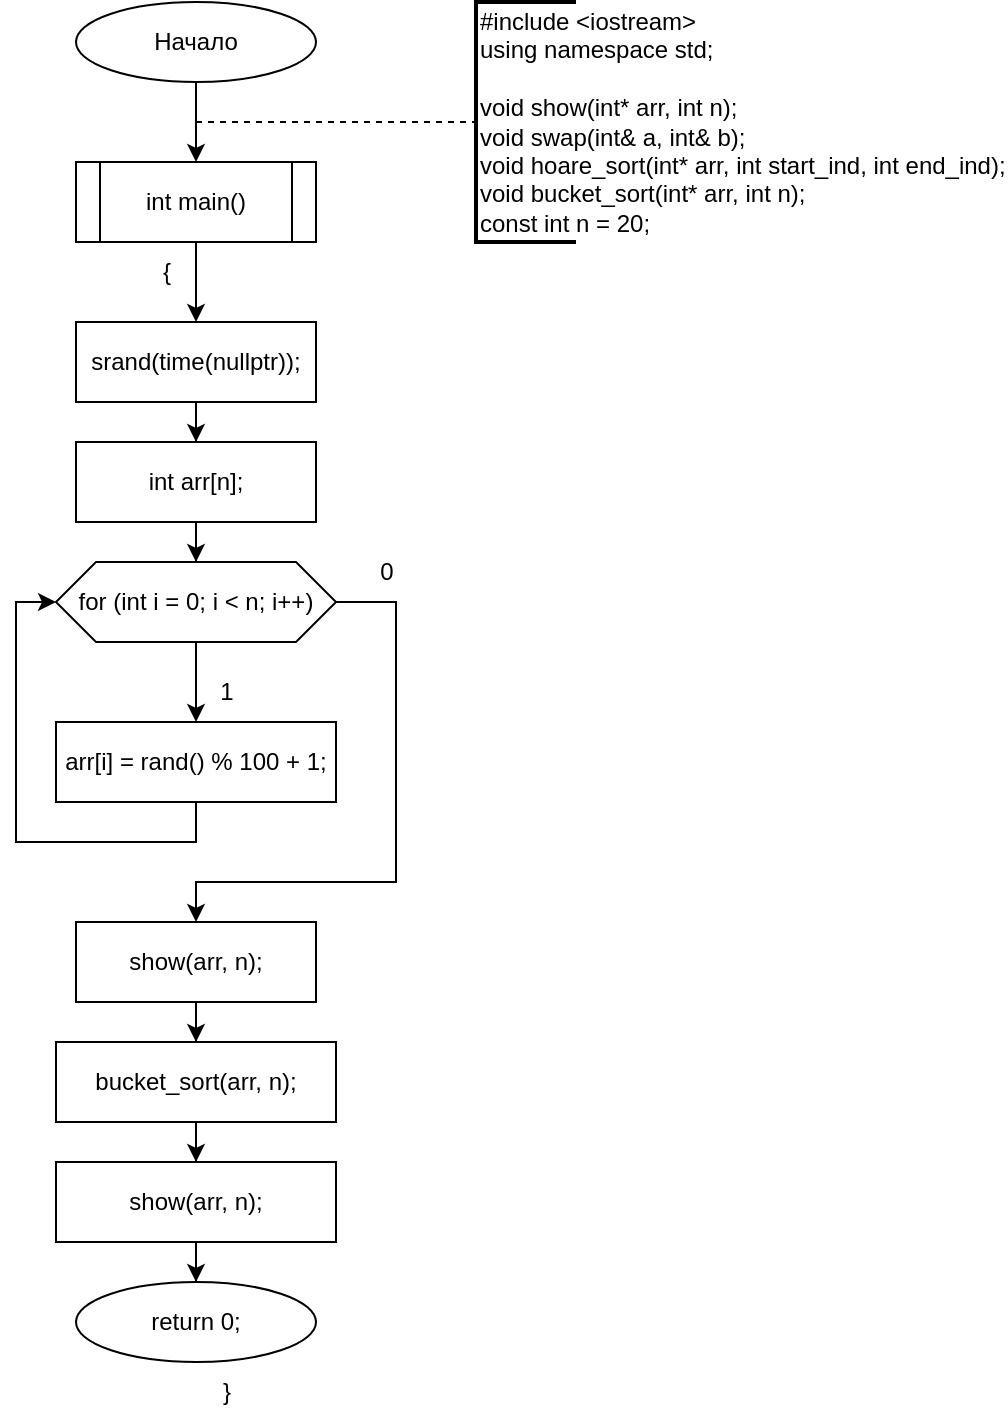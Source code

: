 <mxfile version="25.0.2" pages="5">
  <diagram name="main" id="kqGmQOzjhVpcTqbiXI0L">
    <mxGraphModel dx="1290" dy="717" grid="1" gridSize="10" guides="1" tooltips="1" connect="1" arrows="1" fold="1" page="1" pageScale="1" pageWidth="827" pageHeight="1169" math="0" shadow="0">
      <root>
        <mxCell id="0" />
        <mxCell id="1" parent="0" />
        <mxCell id="nB0kUhAsxoL7tsQCLbup-1" value="" style="edgeStyle=orthogonalEdgeStyle;rounded=0;orthogonalLoop=1;jettySize=auto;html=1;" edge="1" parent="1" source="nB0kUhAsxoL7tsQCLbup-2" target="nB0kUhAsxoL7tsQCLbup-4">
          <mxGeometry relative="1" as="geometry" />
        </mxCell>
        <mxCell id="nB0kUhAsxoL7tsQCLbup-2" value="Начало" style="ellipse;whiteSpace=wrap;html=1;" vertex="1" parent="1">
          <mxGeometry x="340" y="40" width="120" height="40" as="geometry" />
        </mxCell>
        <mxCell id="nB0kUhAsxoL7tsQCLbup-3" value="" style="edgeStyle=orthogonalEdgeStyle;rounded=0;orthogonalLoop=1;jettySize=auto;html=1;" edge="1" parent="1" source="nB0kUhAsxoL7tsQCLbup-4" target="nB0kUhAsxoL7tsQCLbup-8">
          <mxGeometry relative="1" as="geometry" />
        </mxCell>
        <mxCell id="nB0kUhAsxoL7tsQCLbup-4" value="int main()" style="shape=process;whiteSpace=wrap;html=1;backgroundOutline=1;" vertex="1" parent="1">
          <mxGeometry x="340" y="120" width="120" height="40" as="geometry" />
        </mxCell>
        <mxCell id="nB0kUhAsxoL7tsQCLbup-5" value="" style="endArrow=none;dashed=1;html=1;rounded=0;" edge="1" parent="1" target="nB0kUhAsxoL7tsQCLbup-6">
          <mxGeometry width="50" height="50" relative="1" as="geometry">
            <mxPoint x="400" y="100" as="sourcePoint" />
            <mxPoint x="560" y="100" as="targetPoint" />
          </mxGeometry>
        </mxCell>
        <mxCell id="nB0kUhAsxoL7tsQCLbup-6" value="&lt;div&gt;#include &amp;lt;iostream&amp;gt;&lt;/div&gt;&lt;div&gt;using namespace std;&lt;/div&gt;&lt;div&gt;&lt;br&gt;&lt;/div&gt;&lt;div&gt;void show(int* arr, int n);&lt;/div&gt;&lt;div&gt;void swap(int&amp;amp; a, int&amp;amp; b);&lt;/div&gt;&lt;div&gt;void hoare_sort(int* arr, int start_ind, int end_ind);&lt;/div&gt;&lt;div&gt;void bucket_sort(int* arr, int n);&lt;/div&gt;&lt;div&gt;const int n = 20;&lt;/div&gt;" style="strokeWidth=2;html=1;shape=mxgraph.flowchart.annotation_1;align=left;pointerEvents=1;" vertex="1" parent="1">
          <mxGeometry x="540" y="40" width="50" height="120" as="geometry" />
        </mxCell>
        <mxCell id="nB0kUhAsxoL7tsQCLbup-7" value="" style="edgeStyle=orthogonalEdgeStyle;rounded=0;orthogonalLoop=1;jettySize=auto;html=1;" edge="1" parent="1" source="nB0kUhAsxoL7tsQCLbup-8" target="nB0kUhAsxoL7tsQCLbup-11">
          <mxGeometry relative="1" as="geometry" />
        </mxCell>
        <mxCell id="nB0kUhAsxoL7tsQCLbup-8" value="srand(time(nullptr));" style="whiteSpace=wrap;html=1;" vertex="1" parent="1">
          <mxGeometry x="340" y="200" width="120" height="40" as="geometry" />
        </mxCell>
        <mxCell id="nB0kUhAsxoL7tsQCLbup-9" value="{" style="text;html=1;align=center;verticalAlign=middle;resizable=0;points=[];autosize=1;strokeColor=none;fillColor=none;" vertex="1" parent="1">
          <mxGeometry x="370" y="160" width="30" height="30" as="geometry" />
        </mxCell>
        <mxCell id="nB0kUhAsxoL7tsQCLbup-10" value="" style="edgeStyle=orthogonalEdgeStyle;rounded=0;orthogonalLoop=1;jettySize=auto;html=1;" edge="1" parent="1" source="nB0kUhAsxoL7tsQCLbup-11" target="nB0kUhAsxoL7tsQCLbup-14">
          <mxGeometry relative="1" as="geometry" />
        </mxCell>
        <mxCell id="nB0kUhAsxoL7tsQCLbup-11" value="int arr[n];" style="whiteSpace=wrap;html=1;" vertex="1" parent="1">
          <mxGeometry x="340" y="260" width="120" height="40" as="geometry" />
        </mxCell>
        <mxCell id="nB0kUhAsxoL7tsQCLbup-12" value="" style="edgeStyle=orthogonalEdgeStyle;rounded=0;orthogonalLoop=1;jettySize=auto;html=1;" edge="1" parent="1" source="nB0kUhAsxoL7tsQCLbup-14" target="nB0kUhAsxoL7tsQCLbup-16">
          <mxGeometry relative="1" as="geometry" />
        </mxCell>
        <mxCell id="nB0kUhAsxoL7tsQCLbup-13" style="edgeStyle=orthogonalEdgeStyle;rounded=0;orthogonalLoop=1;jettySize=auto;html=1;entryX=0.5;entryY=0;entryDx=0;entryDy=0;" edge="1" parent="1" source="nB0kUhAsxoL7tsQCLbup-14" target="nB0kUhAsxoL7tsQCLbup-20">
          <mxGeometry relative="1" as="geometry">
            <mxPoint x="400" y="500" as="targetPoint" />
            <Array as="points">
              <mxPoint x="500" y="340" />
              <mxPoint x="500" y="480" />
              <mxPoint x="400" y="480" />
            </Array>
          </mxGeometry>
        </mxCell>
        <mxCell id="nB0kUhAsxoL7tsQCLbup-14" value="for (int i = 0; i &amp;lt; n; i++)" style="shape=hexagon;perimeter=hexagonPerimeter2;whiteSpace=wrap;html=1;fixedSize=1;" vertex="1" parent="1">
          <mxGeometry x="330" y="320" width="140" height="40" as="geometry" />
        </mxCell>
        <mxCell id="nB0kUhAsxoL7tsQCLbup-15" style="edgeStyle=orthogonalEdgeStyle;rounded=0;orthogonalLoop=1;jettySize=auto;html=1;entryX=0;entryY=0.5;entryDx=0;entryDy=0;" edge="1" parent="1" source="nB0kUhAsxoL7tsQCLbup-16" target="nB0kUhAsxoL7tsQCLbup-14">
          <mxGeometry relative="1" as="geometry">
            <Array as="points">
              <mxPoint x="400" y="460" />
              <mxPoint x="310" y="460" />
              <mxPoint x="310" y="340" />
            </Array>
          </mxGeometry>
        </mxCell>
        <mxCell id="nB0kUhAsxoL7tsQCLbup-16" value="arr[i] = rand() % 100 + 1;" style="whiteSpace=wrap;html=1;" vertex="1" parent="1">
          <mxGeometry x="330" y="400" width="140" height="40" as="geometry" />
        </mxCell>
        <mxCell id="nB0kUhAsxoL7tsQCLbup-17" value="1" style="text;html=1;align=center;verticalAlign=middle;resizable=0;points=[];autosize=1;strokeColor=none;fillColor=none;" vertex="1" parent="1">
          <mxGeometry x="400" y="370" width="30" height="30" as="geometry" />
        </mxCell>
        <mxCell id="nB0kUhAsxoL7tsQCLbup-18" value="0" style="text;html=1;align=center;verticalAlign=middle;resizable=0;points=[];autosize=1;strokeColor=none;fillColor=none;" vertex="1" parent="1">
          <mxGeometry x="480" y="310" width="30" height="30" as="geometry" />
        </mxCell>
        <mxCell id="nB0kUhAsxoL7tsQCLbup-19" value="" style="edgeStyle=orthogonalEdgeStyle;rounded=0;orthogonalLoop=1;jettySize=auto;html=1;" edge="1" parent="1" source="nB0kUhAsxoL7tsQCLbup-20" target="nB0kUhAsxoL7tsQCLbup-22">
          <mxGeometry relative="1" as="geometry" />
        </mxCell>
        <mxCell id="nB0kUhAsxoL7tsQCLbup-20" value="show(arr, n);" style="rounded=0;whiteSpace=wrap;html=1;" vertex="1" parent="1">
          <mxGeometry x="340" y="500" width="120" height="40" as="geometry" />
        </mxCell>
        <mxCell id="nB0kUhAsxoL7tsQCLbup-21" value="" style="edgeStyle=orthogonalEdgeStyle;rounded=0;orthogonalLoop=1;jettySize=auto;html=1;" edge="1" parent="1" source="nB0kUhAsxoL7tsQCLbup-22" target="nB0kUhAsxoL7tsQCLbup-24">
          <mxGeometry relative="1" as="geometry" />
        </mxCell>
        <mxCell id="nB0kUhAsxoL7tsQCLbup-22" value="bucket_sort(arr, n);" style="rounded=0;whiteSpace=wrap;html=1;" vertex="1" parent="1">
          <mxGeometry x="330" y="560" width="140" height="40" as="geometry" />
        </mxCell>
        <mxCell id="nB0kUhAsxoL7tsQCLbup-23" style="edgeStyle=orthogonalEdgeStyle;rounded=0;orthogonalLoop=1;jettySize=auto;html=1;entryX=0.5;entryY=0;entryDx=0;entryDy=0;" edge="1" parent="1" source="nB0kUhAsxoL7tsQCLbup-24" target="nB0kUhAsxoL7tsQCLbup-25">
          <mxGeometry relative="1" as="geometry">
            <mxPoint x="400" y="680" as="targetPoint" />
          </mxGeometry>
        </mxCell>
        <mxCell id="nB0kUhAsxoL7tsQCLbup-24" value="show(arr, n);" style="rounded=0;whiteSpace=wrap;html=1;" vertex="1" parent="1">
          <mxGeometry x="330" y="620" width="140" height="40" as="geometry" />
        </mxCell>
        <mxCell id="nB0kUhAsxoL7tsQCLbup-25" value="return 0;" style="ellipse;whiteSpace=wrap;html=1;" vertex="1" parent="1">
          <mxGeometry x="340" y="680" width="120" height="40" as="geometry" />
        </mxCell>
        <mxCell id="nB0kUhAsxoL7tsQCLbup-26" value="}" style="text;html=1;align=center;verticalAlign=middle;resizable=0;points=[];autosize=1;strokeColor=none;fillColor=none;" vertex="1" parent="1">
          <mxGeometry x="400" y="720" width="30" height="30" as="geometry" />
        </mxCell>
      </root>
    </mxGraphModel>
  </diagram>
  <diagram id="xcZJWJGPKui5u0jcSgLP" name="show">
    <mxGraphModel dx="2150" dy="1195" grid="1" gridSize="10" guides="1" tooltips="1" connect="1" arrows="1" fold="1" page="1" pageScale="1" pageWidth="827" pageHeight="1169" math="0" shadow="0">
      <root>
        <mxCell id="0" />
        <mxCell id="1" parent="0" />
        <mxCell id="NihUaP8lX9WDs2J8lmZx-1" value="" style="edgeStyle=orthogonalEdgeStyle;rounded=0;orthogonalLoop=1;jettySize=auto;html=1;" edge="1" parent="1" source="NihUaP8lX9WDs2J8lmZx-2" target="NihUaP8lX9WDs2J8lmZx-4">
          <mxGeometry relative="1" as="geometry" />
        </mxCell>
        <mxCell id="NihUaP8lX9WDs2J8lmZx-2" value="void show(int* arr, int n)" style="shape=process;whiteSpace=wrap;html=1;backgroundOutline=1;size=0.048;" vertex="1" parent="1">
          <mxGeometry x="320" y="40" width="160" height="40" as="geometry" />
        </mxCell>
        <mxCell id="NihUaP8lX9WDs2J8lmZx-3" value="" style="edgeStyle=orthogonalEdgeStyle;rounded=0;orthogonalLoop=1;jettySize=auto;html=1;" edge="1" parent="1" source="NihUaP8lX9WDs2J8lmZx-4" target="NihUaP8lX9WDs2J8lmZx-8">
          <mxGeometry relative="1" as="geometry" />
        </mxCell>
        <mxCell id="NihUaP8lX9WDs2J8lmZx-4" value="cout &amp;lt;&amp;lt; &#39;{&#39;;" style="shape=parallelogram;perimeter=parallelogramPerimeter;whiteSpace=wrap;html=1;fixedSize=1;" vertex="1" parent="1">
          <mxGeometry x="340" y="120" width="120" height="40" as="geometry" />
        </mxCell>
        <mxCell id="NihUaP8lX9WDs2J8lmZx-5" value="{" style="text;html=1;align=center;verticalAlign=middle;resizable=0;points=[];autosize=1;strokeColor=none;fillColor=none;" vertex="1" parent="1">
          <mxGeometry x="370" y="80" width="30" height="30" as="geometry" />
        </mxCell>
        <mxCell id="NihUaP8lX9WDs2J8lmZx-6" value="" style="edgeStyle=orthogonalEdgeStyle;rounded=0;orthogonalLoop=1;jettySize=auto;html=1;" edge="1" parent="1" source="NihUaP8lX9WDs2J8lmZx-8" target="NihUaP8lX9WDs2J8lmZx-10">
          <mxGeometry relative="1" as="geometry" />
        </mxCell>
        <mxCell id="NihUaP8lX9WDs2J8lmZx-7" value="" style="edgeStyle=orthogonalEdgeStyle;rounded=0;orthogonalLoop=1;jettySize=auto;html=1;" edge="1" parent="1" source="NihUaP8lX9WDs2J8lmZx-8" target="NihUaP8lX9WDs2J8lmZx-13">
          <mxGeometry relative="1" as="geometry" />
        </mxCell>
        <mxCell id="NihUaP8lX9WDs2J8lmZx-8" value="for (int i = 0; i &amp;lt; n; i++)" style="shape=hexagon;perimeter=hexagonPerimeter2;whiteSpace=wrap;html=1;fixedSize=1;" vertex="1" parent="1">
          <mxGeometry x="325" y="180" width="150" height="40" as="geometry" />
        </mxCell>
        <mxCell id="NihUaP8lX9WDs2J8lmZx-9" style="edgeStyle=orthogonalEdgeStyle;rounded=0;orthogonalLoop=1;jettySize=auto;html=1;entryX=0;entryY=0.5;entryDx=0;entryDy=0;" edge="1" parent="1" source="NihUaP8lX9WDs2J8lmZx-10" target="NihUaP8lX9WDs2J8lmZx-8">
          <mxGeometry relative="1" as="geometry">
            <Array as="points">
              <mxPoint x="400" y="320" />
              <mxPoint x="255" y="320" />
              <mxPoint x="255" y="200" />
            </Array>
          </mxGeometry>
        </mxCell>
        <mxCell id="NihUaP8lX9WDs2J8lmZx-10" value="cout &amp;lt;&amp;lt; arr[i] &amp;lt;&amp;lt; ((i == n - 1) ? &quot;}\n&quot; : &quot;, &quot;);" style="shape=parallelogram;perimeter=parallelogramPerimeter;whiteSpace=wrap;html=1;fixedSize=1;" vertex="1" parent="1">
          <mxGeometry x="275" y="260" width="250" height="40" as="geometry" />
        </mxCell>
        <mxCell id="NihUaP8lX9WDs2J8lmZx-11" value="1" style="text;html=1;align=center;verticalAlign=middle;resizable=0;points=[];autosize=1;strokeColor=none;fillColor=none;" vertex="1" parent="1">
          <mxGeometry x="399" y="230" width="30" height="30" as="geometry" />
        </mxCell>
        <mxCell id="NihUaP8lX9WDs2J8lmZx-12" style="edgeStyle=orthogonalEdgeStyle;rounded=0;orthogonalLoop=1;jettySize=auto;html=1;entryX=0.5;entryY=0;entryDx=0;entryDy=0;" edge="1" parent="1" source="NihUaP8lX9WDs2J8lmZx-13" target="NihUaP8lX9WDs2J8lmZx-15">
          <mxGeometry relative="1" as="geometry" />
        </mxCell>
        <mxCell id="NihUaP8lX9WDs2J8lmZx-13" value="cout &amp;lt;&amp;lt; endl;" style="shape=parallelogram;perimeter=parallelogramPerimeter;whiteSpace=wrap;html=1;fixedSize=1;" vertex="1" parent="1">
          <mxGeometry x="580" y="260" width="120" height="40" as="geometry" />
        </mxCell>
        <mxCell id="NihUaP8lX9WDs2J8lmZx-14" value="0" style="text;html=1;align=center;verticalAlign=middle;resizable=0;points=[];autosize=1;strokeColor=none;fillColor=none;" vertex="1" parent="1">
          <mxGeometry x="610" y="168" width="30" height="30" as="geometry" />
        </mxCell>
        <mxCell id="NihUaP8lX9WDs2J8lmZx-15" value="return;" style="ellipse;whiteSpace=wrap;html=1;" vertex="1" parent="1">
          <mxGeometry x="580" y="320" width="120" height="40" as="geometry" />
        </mxCell>
        <mxCell id="NihUaP8lX9WDs2J8lmZx-16" value="}" style="text;html=1;align=center;verticalAlign=middle;resizable=0;points=[];autosize=1;strokeColor=none;fillColor=none;" vertex="1" parent="1">
          <mxGeometry x="640" y="360" width="30" height="30" as="geometry" />
        </mxCell>
      </root>
    </mxGraphModel>
  </diagram>
  <diagram id="rMGjeLSKyXLbBsoEHPGJ" name="swap">
    <mxGraphModel dx="1290" dy="717" grid="1" gridSize="10" guides="1" tooltips="1" connect="1" arrows="1" fold="1" page="1" pageScale="1" pageWidth="827" pageHeight="1169" math="0" shadow="0">
      <root>
        <mxCell id="0" />
        <mxCell id="1" parent="0" />
        <mxCell id="gL0YYzoFqm8OaO2LHOsn-1" value="" style="edgeStyle=orthogonalEdgeStyle;rounded=0;orthogonalLoop=1;jettySize=auto;html=1;" edge="1" parent="1" source="gL0YYzoFqm8OaO2LHOsn-2" target="gL0YYzoFqm8OaO2LHOsn-4">
          <mxGeometry relative="1" as="geometry" />
        </mxCell>
        <mxCell id="gL0YYzoFqm8OaO2LHOsn-2" value="void swap(int&amp;amp; a, int&amp;amp; b)" style="shape=process;whiteSpace=wrap;html=1;backgroundOutline=1;size=0.056;" vertex="1" parent="1">
          <mxGeometry x="310" y="40" width="180" height="40" as="geometry" />
        </mxCell>
        <mxCell id="gL0YYzoFqm8OaO2LHOsn-3" value="" style="edgeStyle=orthogonalEdgeStyle;rounded=0;orthogonalLoop=1;jettySize=auto;html=1;" edge="1" parent="1" source="gL0YYzoFqm8OaO2LHOsn-4" target="gL0YYzoFqm8OaO2LHOsn-7">
          <mxGeometry relative="1" as="geometry" />
        </mxCell>
        <mxCell id="gL0YYzoFqm8OaO2LHOsn-4" value="int t = a;" style="whiteSpace=wrap;html=1;" vertex="1" parent="1">
          <mxGeometry x="340" y="120" width="120" height="40" as="geometry" />
        </mxCell>
        <mxCell id="gL0YYzoFqm8OaO2LHOsn-5" value="{" style="text;html=1;align=center;verticalAlign=middle;resizable=0;points=[];autosize=1;strokeColor=none;fillColor=none;" vertex="1" parent="1">
          <mxGeometry x="370" y="80" width="30" height="30" as="geometry" />
        </mxCell>
        <mxCell id="gL0YYzoFqm8OaO2LHOsn-6" value="" style="edgeStyle=orthogonalEdgeStyle;rounded=0;orthogonalLoop=1;jettySize=auto;html=1;" edge="1" parent="1" source="gL0YYzoFqm8OaO2LHOsn-7" target="gL0YYzoFqm8OaO2LHOsn-9">
          <mxGeometry relative="1" as="geometry" />
        </mxCell>
        <mxCell id="gL0YYzoFqm8OaO2LHOsn-7" value="a = b;" style="whiteSpace=wrap;html=1;" vertex="1" parent="1">
          <mxGeometry x="340" y="180" width="120" height="40" as="geometry" />
        </mxCell>
        <mxCell id="gL0YYzoFqm8OaO2LHOsn-8" style="edgeStyle=orthogonalEdgeStyle;rounded=0;orthogonalLoop=1;jettySize=auto;html=1;entryX=0.5;entryY=0;entryDx=0;entryDy=0;" edge="1" parent="1" source="gL0YYzoFqm8OaO2LHOsn-9" target="gL0YYzoFqm8OaO2LHOsn-10">
          <mxGeometry relative="1" as="geometry" />
        </mxCell>
        <mxCell id="gL0YYzoFqm8OaO2LHOsn-9" value="b = t;" style="whiteSpace=wrap;html=1;" vertex="1" parent="1">
          <mxGeometry x="340" y="240" width="120" height="40" as="geometry" />
        </mxCell>
        <mxCell id="gL0YYzoFqm8OaO2LHOsn-10" value="return;" style="ellipse;whiteSpace=wrap;html=1;" vertex="1" parent="1">
          <mxGeometry x="340" y="300" width="120" height="40" as="geometry" />
        </mxCell>
        <mxCell id="gL0YYzoFqm8OaO2LHOsn-11" value="}" style="text;html=1;align=center;verticalAlign=middle;resizable=0;points=[];autosize=1;strokeColor=none;fillColor=none;" vertex="1" parent="1">
          <mxGeometry x="399" y="340" width="30" height="30" as="geometry" />
        </mxCell>
      </root>
    </mxGraphModel>
  </diagram>
  <diagram id="qSVJhId8u3t9jKApQivF" name="hoare_sort">
    <mxGraphModel dx="1290" dy="717" grid="1" gridSize="10" guides="1" tooltips="1" connect="1" arrows="1" fold="1" page="1" pageScale="1" pageWidth="827" pageHeight="1169" math="0" shadow="0">
      <root>
        <mxCell id="0" />
        <mxCell id="1" parent="0" />
        <mxCell id="Xby7mzbXxIMaYo7qvdfB-1" value="" style="edgeStyle=orthogonalEdgeStyle;rounded=0;orthogonalLoop=1;jettySize=auto;html=1;" edge="1" parent="1" source="Xby7mzbXxIMaYo7qvdfB-2" target="Xby7mzbXxIMaYo7qvdfB-5">
          <mxGeometry relative="1" as="geometry" />
        </mxCell>
        <mxCell id="Xby7mzbXxIMaYo7qvdfB-2" value="void hoare_sort(int* arr, int start_ind, int end_ind)" style="shape=process;whiteSpace=wrap;html=1;backgroundOutline=1;size=0.03;" vertex="1" parent="1">
          <mxGeometry x="250" y="40" width="300" height="40" as="geometry" />
        </mxCell>
        <mxCell id="Xby7mzbXxIMaYo7qvdfB-3" style="edgeStyle=orthogonalEdgeStyle;rounded=0;orthogonalLoop=1;jettySize=auto;html=1;entryX=0.5;entryY=0;entryDx=0;entryDy=0;exitX=0;exitY=0.5;exitDx=0;exitDy=0;" edge="1" parent="1" source="Xby7mzbXxIMaYo7qvdfB-5" target="Xby7mzbXxIMaYo7qvdfB-8">
          <mxGeometry relative="1" as="geometry">
            <mxPoint x="280" y="180" as="targetPoint" />
          </mxGeometry>
        </mxCell>
        <mxCell id="Xby7mzbXxIMaYo7qvdfB-4" style="edgeStyle=orthogonalEdgeStyle;rounded=0;orthogonalLoop=1;jettySize=auto;html=1;" edge="1" parent="1" source="Xby7mzbXxIMaYo7qvdfB-5">
          <mxGeometry relative="1" as="geometry">
            <mxPoint x="400" y="240" as="targetPoint" />
            <Array as="points">
              <mxPoint x="520" y="140" />
              <mxPoint x="520" y="240" />
            </Array>
          </mxGeometry>
        </mxCell>
        <mxCell id="Xby7mzbXxIMaYo7qvdfB-5" value="if (start_ind &amp;gt;= end_ind)" style="rhombus;whiteSpace=wrap;html=1;" vertex="1" parent="1">
          <mxGeometry x="310" y="120" width="180" height="40" as="geometry" />
        </mxCell>
        <mxCell id="Xby7mzbXxIMaYo7qvdfB-6" value="{" style="text;html=1;align=center;verticalAlign=middle;resizable=0;points=[];autosize=1;strokeColor=none;fillColor=none;" vertex="1" parent="1">
          <mxGeometry x="370" y="80" width="30" height="30" as="geometry" />
        </mxCell>
        <mxCell id="Xby7mzbXxIMaYo7qvdfB-7" style="edgeStyle=orthogonalEdgeStyle;rounded=0;orthogonalLoop=1;jettySize=auto;html=1;exitX=0.5;exitY=1;exitDx=0;exitDy=0;" edge="1" parent="1" source="Xby7mzbXxIMaYo7qvdfB-8">
          <mxGeometry relative="1" as="geometry">
            <mxPoint x="400" y="240" as="targetPoint" />
            <Array as="points">
              <mxPoint x="280" y="240" />
            </Array>
          </mxGeometry>
        </mxCell>
        <mxCell id="Xby7mzbXxIMaYo7qvdfB-8" value="return;" style="ellipse;whiteSpace=wrap;html=1;" vertex="1" parent="1">
          <mxGeometry x="220" y="180" width="120" height="40" as="geometry" />
        </mxCell>
        <mxCell id="Xby7mzbXxIMaYo7qvdfB-9" value="1" style="text;html=1;align=center;verticalAlign=middle;resizable=0;points=[];autosize=1;strokeColor=none;fillColor=none;" vertex="1" parent="1">
          <mxGeometry x="280" y="110" width="30" height="30" as="geometry" />
        </mxCell>
        <mxCell id="Xby7mzbXxIMaYo7qvdfB-10" value="0" style="text;html=1;align=center;verticalAlign=middle;resizable=0;points=[];autosize=1;strokeColor=none;fillColor=none;" vertex="1" parent="1">
          <mxGeometry x="490" y="110" width="30" height="30" as="geometry" />
        </mxCell>
        <mxCell id="Xby7mzbXxIMaYo7qvdfB-11" value="" style="endArrow=classic;html=1;rounded=0;" edge="1" parent="1" target="Xby7mzbXxIMaYo7qvdfB-13">
          <mxGeometry width="50" height="50" relative="1" as="geometry">
            <mxPoint x="400" y="240" as="sourcePoint" />
            <mxPoint x="400" y="260" as="targetPoint" />
          </mxGeometry>
        </mxCell>
        <mxCell id="Xby7mzbXxIMaYo7qvdfB-12" value="" style="edgeStyle=orthogonalEdgeStyle;rounded=0;orthogonalLoop=1;jettySize=auto;html=1;" edge="1" parent="1" source="Xby7mzbXxIMaYo7qvdfB-13" target="Xby7mzbXxIMaYo7qvdfB-15">
          <mxGeometry relative="1" as="geometry" />
        </mxCell>
        <mxCell id="Xby7mzbXxIMaYo7qvdfB-13" value="int pivot = arr[(start_ind + end_ind) / 2];" style="rounded=0;whiteSpace=wrap;html=1;" vertex="1" parent="1">
          <mxGeometry x="280" y="260" width="240" height="40" as="geometry" />
        </mxCell>
        <mxCell id="Xby7mzbXxIMaYo7qvdfB-14" value="" style="edgeStyle=orthogonalEdgeStyle;rounded=0;orthogonalLoop=1;jettySize=auto;html=1;" edge="1" parent="1" source="Xby7mzbXxIMaYo7qvdfB-15" target="Xby7mzbXxIMaYo7qvdfB-17">
          <mxGeometry relative="1" as="geometry" />
        </mxCell>
        <mxCell id="Xby7mzbXxIMaYo7qvdfB-15" value="int left = start_ind;" style="rounded=0;whiteSpace=wrap;html=1;" vertex="1" parent="1">
          <mxGeometry x="280" y="320" width="240" height="40" as="geometry" />
        </mxCell>
        <mxCell id="Xby7mzbXxIMaYo7qvdfB-16" value="" style="edgeStyle=orthogonalEdgeStyle;rounded=0;orthogonalLoop=1;jettySize=auto;html=1;" edge="1" parent="1" source="Xby7mzbXxIMaYo7qvdfB-17" target="Xby7mzbXxIMaYo7qvdfB-20">
          <mxGeometry relative="1" as="geometry" />
        </mxCell>
        <mxCell id="Xby7mzbXxIMaYo7qvdfB-17" value="int right = end_ind;" style="rounded=0;whiteSpace=wrap;html=1;direction=west;" vertex="1" parent="1">
          <mxGeometry x="280" y="380" width="240" height="40" as="geometry" />
        </mxCell>
        <mxCell id="Xby7mzbXxIMaYo7qvdfB-18" value="" style="edgeStyle=orthogonalEdgeStyle;rounded=0;orthogonalLoop=1;jettySize=auto;html=1;" edge="1" parent="1" source="Xby7mzbXxIMaYo7qvdfB-20" target="Xby7mzbXxIMaYo7qvdfB-23">
          <mxGeometry relative="1" as="geometry" />
        </mxCell>
        <mxCell id="Xby7mzbXxIMaYo7qvdfB-19" value="" style="edgeStyle=orthogonalEdgeStyle;rounded=0;orthogonalLoop=1;jettySize=auto;html=1;entryX=0.5;entryY=0;entryDx=0;entryDy=0;" edge="1" parent="1" source="Xby7mzbXxIMaYo7qvdfB-20" target="Xby7mzbXxIMaYo7qvdfB-53">
          <mxGeometry relative="1" as="geometry" />
        </mxCell>
        <mxCell id="Xby7mzbXxIMaYo7qvdfB-20" value="while (left &amp;lt; right)" style="rhombus;whiteSpace=wrap;html=1;rounded=0;" vertex="1" parent="1">
          <mxGeometry x="340" y="460" width="120" height="80" as="geometry" />
        </mxCell>
        <mxCell id="Xby7mzbXxIMaYo7qvdfB-21" value="" style="edgeStyle=orthogonalEdgeStyle;rounded=0;orthogonalLoop=1;jettySize=auto;html=1;" edge="1" parent="1" source="Xby7mzbXxIMaYo7qvdfB-23" target="Xby7mzbXxIMaYo7qvdfB-27">
          <mxGeometry relative="1" as="geometry" />
        </mxCell>
        <mxCell id="Xby7mzbXxIMaYo7qvdfB-22" value="" style="edgeStyle=orthogonalEdgeStyle;rounded=0;orthogonalLoop=1;jettySize=auto;html=1;" edge="1" parent="1" source="Xby7mzbXxIMaYo7qvdfB-23" target="Xby7mzbXxIMaYo7qvdfB-31">
          <mxGeometry relative="1" as="geometry">
            <Array as="points">
              <mxPoint x="500" y="620" />
              <mxPoint x="500" y="760" />
              <mxPoint x="400" y="760" />
            </Array>
          </mxGeometry>
        </mxCell>
        <mxCell id="Xby7mzbXxIMaYo7qvdfB-23" value="while (arr[left] &amp;lt; pivot)" style="rhombus;whiteSpace=wrap;html=1;rounded=0;" vertex="1" parent="1">
          <mxGeometry x="320" y="600" width="160" height="40" as="geometry" />
        </mxCell>
        <mxCell id="Xby7mzbXxIMaYo7qvdfB-24" value="{" style="text;html=1;align=center;verticalAlign=middle;resizable=0;points=[];autosize=1;strokeColor=none;fillColor=none;" vertex="1" parent="1">
          <mxGeometry x="370" y="540" width="30" height="30" as="geometry" />
        </mxCell>
        <mxCell id="Xby7mzbXxIMaYo7qvdfB-25" value="1" style="text;html=1;align=center;verticalAlign=middle;resizable=0;points=[];autosize=1;strokeColor=none;fillColor=none;" vertex="1" parent="1">
          <mxGeometry x="400" y="570" width="30" height="30" as="geometry" />
        </mxCell>
        <mxCell id="Xby7mzbXxIMaYo7qvdfB-26" style="edgeStyle=orthogonalEdgeStyle;rounded=0;orthogonalLoop=1;jettySize=auto;html=1;" edge="1" parent="1" source="Xby7mzbXxIMaYo7qvdfB-27">
          <mxGeometry relative="1" as="geometry">
            <mxPoint x="400" y="580" as="targetPoint" />
            <Array as="points">
              <mxPoint x="400" y="740" />
              <mxPoint x="310" y="740" />
              <mxPoint x="310" y="580" />
            </Array>
          </mxGeometry>
        </mxCell>
        <mxCell id="Xby7mzbXxIMaYo7qvdfB-27" value="left++;" style="whiteSpace=wrap;html=1;rounded=0;" vertex="1" parent="1">
          <mxGeometry x="340" y="680" width="120" height="40" as="geometry" />
        </mxCell>
        <mxCell id="Xby7mzbXxIMaYo7qvdfB-28" value="1" style="text;html=1;align=center;verticalAlign=middle;resizable=0;points=[];autosize=1;strokeColor=none;fillColor=none;" vertex="1" parent="1">
          <mxGeometry x="399" y="650" width="30" height="30" as="geometry" />
        </mxCell>
        <mxCell id="Xby7mzbXxIMaYo7qvdfB-29" value="" style="edgeStyle=orthogonalEdgeStyle;rounded=0;orthogonalLoop=1;jettySize=auto;html=1;" edge="1" parent="1" source="Xby7mzbXxIMaYo7qvdfB-31" target="Xby7mzbXxIMaYo7qvdfB-34">
          <mxGeometry relative="1" as="geometry" />
        </mxCell>
        <mxCell id="Xby7mzbXxIMaYo7qvdfB-30" value="" style="edgeStyle=orthogonalEdgeStyle;rounded=0;orthogonalLoop=1;jettySize=auto;html=1;" edge="1" parent="1" source="Xby7mzbXxIMaYo7qvdfB-31" target="Xby7mzbXxIMaYo7qvdfB-38">
          <mxGeometry relative="1" as="geometry">
            <Array as="points">
              <mxPoint x="500" y="820" />
              <mxPoint x="500" y="960" />
              <mxPoint x="400" y="960" />
            </Array>
          </mxGeometry>
        </mxCell>
        <mxCell id="Xby7mzbXxIMaYo7qvdfB-31" value="while (arr[right] &amp;gt; pivot)" style="rhombus;whiteSpace=wrap;html=1;rounded=0;" vertex="1" parent="1">
          <mxGeometry x="320" y="800" width="160" height="40" as="geometry" />
        </mxCell>
        <mxCell id="Xby7mzbXxIMaYo7qvdfB-32" value="0" style="text;html=1;align=center;verticalAlign=middle;resizable=0;points=[];autosize=1;strokeColor=none;fillColor=none;" vertex="1" parent="1">
          <mxGeometry x="475" y="598" width="30" height="30" as="geometry" />
        </mxCell>
        <mxCell id="Xby7mzbXxIMaYo7qvdfB-33" style="edgeStyle=orthogonalEdgeStyle;rounded=0;orthogonalLoop=1;jettySize=auto;html=1;" edge="1" parent="1" source="Xby7mzbXxIMaYo7qvdfB-34">
          <mxGeometry relative="1" as="geometry">
            <mxPoint x="400" y="780" as="targetPoint" />
            <Array as="points">
              <mxPoint x="400" y="940" />
              <mxPoint x="310" y="940" />
              <mxPoint x="310" y="780" />
            </Array>
          </mxGeometry>
        </mxCell>
        <mxCell id="Xby7mzbXxIMaYo7qvdfB-34" value="right--;" style="whiteSpace=wrap;html=1;rounded=0;" vertex="1" parent="1">
          <mxGeometry x="340" y="880" width="120" height="40" as="geometry" />
        </mxCell>
        <mxCell id="Xby7mzbXxIMaYo7qvdfB-35" value="1" style="text;html=1;align=center;verticalAlign=middle;resizable=0;points=[];autosize=1;strokeColor=none;fillColor=none;" vertex="1" parent="1">
          <mxGeometry x="399" y="850" width="30" height="30" as="geometry" />
        </mxCell>
        <mxCell id="Xby7mzbXxIMaYo7qvdfB-36" value="" style="edgeStyle=orthogonalEdgeStyle;rounded=0;orthogonalLoop=1;jettySize=auto;html=1;" edge="1" parent="1" source="Xby7mzbXxIMaYo7qvdfB-38" target="Xby7mzbXxIMaYo7qvdfB-41">
          <mxGeometry relative="1" as="geometry" />
        </mxCell>
        <mxCell id="Xby7mzbXxIMaYo7qvdfB-37" style="edgeStyle=orthogonalEdgeStyle;rounded=0;orthogonalLoop=1;jettySize=auto;html=1;" edge="1" parent="1" source="Xby7mzbXxIMaYo7qvdfB-38">
          <mxGeometry relative="1" as="geometry">
            <mxPoint x="400" y="1230" as="targetPoint" />
            <Array as="points">
              <mxPoint x="510" y="1000" />
              <mxPoint x="510" y="1230" />
            </Array>
          </mxGeometry>
        </mxCell>
        <mxCell id="Xby7mzbXxIMaYo7qvdfB-38" value="if (left &amp;lt;= right)" style="rhombus;whiteSpace=wrap;html=1;rounded=0;" vertex="1" parent="1">
          <mxGeometry x="320" y="980" width="160" height="40" as="geometry" />
        </mxCell>
        <mxCell id="Xby7mzbXxIMaYo7qvdfB-39" value="0" style="text;html=1;align=center;verticalAlign=middle;resizable=0;points=[];autosize=1;strokeColor=none;fillColor=none;" vertex="1" parent="1">
          <mxGeometry x="475" y="798" width="30" height="30" as="geometry" />
        </mxCell>
        <mxCell id="Xby7mzbXxIMaYo7qvdfB-40" value="" style="edgeStyle=orthogonalEdgeStyle;rounded=0;orthogonalLoop=1;jettySize=auto;html=1;" edge="1" parent="1" source="Xby7mzbXxIMaYo7qvdfB-41" target="Xby7mzbXxIMaYo7qvdfB-45">
          <mxGeometry relative="1" as="geometry" />
        </mxCell>
        <mxCell id="Xby7mzbXxIMaYo7qvdfB-41" value="swap(arr[left], arr[right]);" style="whiteSpace=wrap;html=1;rounded=0;" vertex="1" parent="1">
          <mxGeometry x="170" y="1040" width="140" height="40" as="geometry" />
        </mxCell>
        <mxCell id="Xby7mzbXxIMaYo7qvdfB-42" value="1" style="text;html=1;align=center;verticalAlign=middle;resizable=0;points=[];autosize=1;strokeColor=none;fillColor=none;" vertex="1" parent="1">
          <mxGeometry x="240" y="970" width="30" height="30" as="geometry" />
        </mxCell>
        <mxCell id="Xby7mzbXxIMaYo7qvdfB-43" value="{" style="text;html=1;align=center;verticalAlign=middle;resizable=0;points=[];autosize=1;strokeColor=none;fillColor=none;" vertex="1" parent="1">
          <mxGeometry x="210" y="1000" width="30" height="30" as="geometry" />
        </mxCell>
        <mxCell id="Xby7mzbXxIMaYo7qvdfB-44" value="" style="edgeStyle=orthogonalEdgeStyle;rounded=0;orthogonalLoop=1;jettySize=auto;html=1;" edge="1" parent="1" source="Xby7mzbXxIMaYo7qvdfB-45" target="Xby7mzbXxIMaYo7qvdfB-47">
          <mxGeometry relative="1" as="geometry" />
        </mxCell>
        <mxCell id="Xby7mzbXxIMaYo7qvdfB-45" value="left++;" style="whiteSpace=wrap;html=1;rounded=0;" vertex="1" parent="1">
          <mxGeometry x="170" y="1100" width="140" height="40" as="geometry" />
        </mxCell>
        <mxCell id="Xby7mzbXxIMaYo7qvdfB-46" style="edgeStyle=orthogonalEdgeStyle;rounded=0;orthogonalLoop=1;jettySize=auto;html=1;exitX=0.5;exitY=1;exitDx=0;exitDy=0;" edge="1" parent="1" source="Xby7mzbXxIMaYo7qvdfB-47">
          <mxGeometry relative="1" as="geometry">
            <mxPoint x="400" y="1230" as="targetPoint" />
            <Array as="points">
              <mxPoint x="240" y="1230" />
              <mxPoint x="400" y="1230" />
            </Array>
          </mxGeometry>
        </mxCell>
        <mxCell id="Xby7mzbXxIMaYo7qvdfB-47" value="right--;" style="whiteSpace=wrap;html=1;rounded=0;" vertex="1" parent="1">
          <mxGeometry x="170" y="1160" width="140" height="40" as="geometry" />
        </mxCell>
        <mxCell id="Xby7mzbXxIMaYo7qvdfB-48" value="}" style="text;html=1;align=center;verticalAlign=middle;resizable=0;points=[];autosize=1;strokeColor=none;fillColor=none;" vertex="1" parent="1">
          <mxGeometry x="240" y="1200" width="30" height="30" as="geometry" />
        </mxCell>
        <mxCell id="Xby7mzbXxIMaYo7qvdfB-49" value="0" style="text;html=1;align=center;verticalAlign=middle;resizable=0;points=[];autosize=1;strokeColor=none;fillColor=none;" vertex="1" parent="1">
          <mxGeometry x="480" y="970" width="30" height="30" as="geometry" />
        </mxCell>
        <mxCell id="Xby7mzbXxIMaYo7qvdfB-50" value="" style="endArrow=classic;html=1;rounded=0;" edge="1" parent="1">
          <mxGeometry width="50" height="50" relative="1" as="geometry">
            <mxPoint x="400" y="1230" as="sourcePoint" />
            <mxPoint x="400" y="440" as="targetPoint" />
            <Array as="points">
              <mxPoint x="400" y="1250" />
              <mxPoint x="120" y="1250" />
              <mxPoint x="120" y="850" />
              <mxPoint x="120" y="440" />
            </Array>
          </mxGeometry>
        </mxCell>
        <mxCell id="Xby7mzbXxIMaYo7qvdfB-51" value="}" style="text;html=1;align=center;verticalAlign=middle;resizable=0;points=[];autosize=1;strokeColor=none;fillColor=none;" vertex="1" parent="1">
          <mxGeometry x="399" y="1230" width="30" height="30" as="geometry" />
        </mxCell>
        <mxCell id="Xby7mzbXxIMaYo7qvdfB-52" value="" style="edgeStyle=orthogonalEdgeStyle;rounded=0;orthogonalLoop=1;jettySize=auto;html=1;" edge="1" parent="1" source="Xby7mzbXxIMaYo7qvdfB-53" target="Xby7mzbXxIMaYo7qvdfB-56">
          <mxGeometry relative="1" as="geometry" />
        </mxCell>
        <mxCell id="Xby7mzbXxIMaYo7qvdfB-53" value="hoare_sort(arr, start_ind, right);" style="whiteSpace=wrap;html=1;rounded=0;" vertex="1" parent="1">
          <mxGeometry x="630" y="520" width="180" height="40" as="geometry" />
        </mxCell>
        <mxCell id="Xby7mzbXxIMaYo7qvdfB-54" value="0" style="text;html=1;align=center;verticalAlign=middle;resizable=0;points=[];autosize=1;strokeColor=none;fillColor=none;" vertex="1" parent="1">
          <mxGeometry x="690" y="470" width="30" height="30" as="geometry" />
        </mxCell>
        <mxCell id="Xby7mzbXxIMaYo7qvdfB-55" style="edgeStyle=orthogonalEdgeStyle;rounded=0;orthogonalLoop=1;jettySize=auto;html=1;entryX=0.5;entryY=0;entryDx=0;entryDy=0;" edge="1" parent="1" source="Xby7mzbXxIMaYo7qvdfB-56" target="Xby7mzbXxIMaYo7qvdfB-57">
          <mxGeometry relative="1" as="geometry" />
        </mxCell>
        <mxCell id="Xby7mzbXxIMaYo7qvdfB-56" value="hoare_sort(arr, left, end_ind);" style="whiteSpace=wrap;html=1;rounded=0;" vertex="1" parent="1">
          <mxGeometry x="630" y="580" width="180" height="40" as="geometry" />
        </mxCell>
        <mxCell id="Xby7mzbXxIMaYo7qvdfB-57" value="return;" style="ellipse;whiteSpace=wrap;html=1;" vertex="1" parent="1">
          <mxGeometry x="660" y="640" width="120" height="40" as="geometry" />
        </mxCell>
        <mxCell id="Xby7mzbXxIMaYo7qvdfB-58" value="}" style="text;html=1;align=center;verticalAlign=middle;resizable=0;points=[];autosize=1;strokeColor=none;fillColor=none;" vertex="1" parent="1">
          <mxGeometry x="720" y="680" width="30" height="30" as="geometry" />
        </mxCell>
      </root>
    </mxGraphModel>
  </diagram>
  <diagram id="qnzX9W_t_fVOXrgIsAph" name="bucket_sort">
    <mxGraphModel dx="1985" dy="1103" grid="1" gridSize="10" guides="1" tooltips="1" connect="1" arrows="1" fold="1" page="1" pageScale="1" pageWidth="827" pageHeight="1169" math="0" shadow="0">
      <root>
        <mxCell id="0" />
        <mxCell id="1" parent="0" />
        <mxCell id="rrymfNAZa82CjYNOBQQk-1" value="void bucket_sort(int* arr, int n)" style="shape=process;whiteSpace=wrap;html=1;backgroundOutline=1;" vertex="1" parent="1">
          <mxGeometry x="290" y="40" width="220" height="40" as="geometry" />
        </mxCell>
        <mxCell id="rrymfNAZa82CjYNOBQQk-2" value="" style="edgeStyle=orthogonalEdgeStyle;rounded=0;orthogonalLoop=1;jettySize=auto;html=1;" edge="1" parent="1" target="rrymfNAZa82CjYNOBQQk-5">
          <mxGeometry relative="1" as="geometry">
            <mxPoint x="400" y="80" as="sourcePoint" />
          </mxGeometry>
        </mxCell>
        <mxCell id="rrymfNAZa82CjYNOBQQk-3" style="edgeStyle=orthogonalEdgeStyle;rounded=0;orthogonalLoop=1;jettySize=auto;html=1;entryX=0.5;entryY=0;entryDx=0;entryDy=0;" edge="1" parent="1" source="rrymfNAZa82CjYNOBQQk-5" target="rrymfNAZa82CjYNOBQQk-8">
          <mxGeometry relative="1" as="geometry">
            <mxPoint x="280" y="160" as="targetPoint" />
            <Array as="points">
              <mxPoint x="280" y="140" />
            </Array>
          </mxGeometry>
        </mxCell>
        <mxCell id="rrymfNAZa82CjYNOBQQk-4" style="edgeStyle=orthogonalEdgeStyle;rounded=0;orthogonalLoop=1;jettySize=auto;html=1;" edge="1" parent="1" source="rrymfNAZa82CjYNOBQQk-5">
          <mxGeometry relative="1" as="geometry">
            <mxPoint x="400" y="220" as="targetPoint" />
            <Array as="points">
              <mxPoint x="500" y="140" />
              <mxPoint x="500" y="220" />
            </Array>
          </mxGeometry>
        </mxCell>
        <mxCell id="rrymfNAZa82CjYNOBQQk-5" value="if (n &amp;lt; 2)" style="rhombus;whiteSpace=wrap;html=1;" vertex="1" parent="1">
          <mxGeometry x="335" y="120" width="130" height="40" as="geometry" />
        </mxCell>
        <mxCell id="rrymfNAZa82CjYNOBQQk-6" value="{" style="text;html=1;align=center;verticalAlign=middle;resizable=0;points=[];autosize=1;strokeColor=none;fillColor=none;" vertex="1" parent="1">
          <mxGeometry x="375" y="80" width="30" height="30" as="geometry" />
        </mxCell>
        <mxCell id="rrymfNAZa82CjYNOBQQk-7" style="edgeStyle=orthogonalEdgeStyle;rounded=0;orthogonalLoop=1;jettySize=auto;html=1;" edge="1" parent="1" source="rrymfNAZa82CjYNOBQQk-8">
          <mxGeometry relative="1" as="geometry">
            <mxPoint x="400" y="220" as="targetPoint" />
            <Array as="points">
              <mxPoint x="280" y="220" />
            </Array>
          </mxGeometry>
        </mxCell>
        <mxCell id="rrymfNAZa82CjYNOBQQk-8" value="return;" style="ellipse;whiteSpace=wrap;html=1;" vertex="1" parent="1">
          <mxGeometry x="220" y="160" width="120" height="40" as="geometry" />
        </mxCell>
        <mxCell id="rrymfNAZa82CjYNOBQQk-9" value="1" style="text;html=1;align=center;verticalAlign=middle;resizable=0;points=[];autosize=1;strokeColor=none;fillColor=none;" vertex="1" parent="1">
          <mxGeometry x="280" y="110" width="30" height="30" as="geometry" />
        </mxCell>
        <mxCell id="rrymfNAZa82CjYNOBQQk-10" value="0" style="text;html=1;align=center;verticalAlign=middle;resizable=0;points=[];autosize=1;strokeColor=none;fillColor=none;" vertex="1" parent="1">
          <mxGeometry x="475" y="110" width="30" height="30" as="geometry" />
        </mxCell>
        <mxCell id="rrymfNAZa82CjYNOBQQk-11" value="" style="endArrow=classic;html=1;rounded=0;" edge="1" parent="1" target="rrymfNAZa82CjYNOBQQk-13">
          <mxGeometry width="50" height="50" relative="1" as="geometry">
            <mxPoint x="400" y="220" as="sourcePoint" />
            <mxPoint x="400" y="240" as="targetPoint" />
          </mxGeometry>
        </mxCell>
        <mxCell id="rrymfNAZa82CjYNOBQQk-12" value="" style="edgeStyle=orthogonalEdgeStyle;rounded=0;orthogonalLoop=1;jettySize=auto;html=1;" edge="1" parent="1" source="rrymfNAZa82CjYNOBQQk-13" target="rrymfNAZa82CjYNOBQQk-16">
          <mxGeometry relative="1" as="geometry" />
        </mxCell>
        <mxCell id="rrymfNAZa82CjYNOBQQk-13" value="int min = arr[0], max = arr[0];" style="rounded=0;whiteSpace=wrap;html=1;" vertex="1" parent="1">
          <mxGeometry x="320" y="240" width="160" height="40" as="geometry" />
        </mxCell>
        <mxCell id="rrymfNAZa82CjYNOBQQk-14" value="" style="edgeStyle=orthogonalEdgeStyle;rounded=0;orthogonalLoop=1;jettySize=auto;html=1;" edge="1" parent="1" source="rrymfNAZa82CjYNOBQQk-16" target="rrymfNAZa82CjYNOBQQk-19">
          <mxGeometry relative="1" as="geometry" />
        </mxCell>
        <mxCell id="rrymfNAZa82CjYNOBQQk-15" style="edgeStyle=orthogonalEdgeStyle;rounded=0;orthogonalLoop=1;jettySize=auto;html=1;entryX=0.5;entryY=0;entryDx=0;entryDy=0;" edge="1" parent="1" source="rrymfNAZa82CjYNOBQQk-16" target="rrymfNAZa82CjYNOBQQk-35">
          <mxGeometry relative="1" as="geometry">
            <mxPoint x="400" y="640" as="targetPoint" />
            <Array as="points">
              <mxPoint x="620" y="320" />
              <mxPoint x="620" y="620" />
              <mxPoint x="400" y="620" />
            </Array>
          </mxGeometry>
        </mxCell>
        <mxCell id="rrymfNAZa82CjYNOBQQk-16" value="for (int i = 0; i &amp;lt; n; i++)" style="shape=hexagon;perimeter=hexagonPerimeter2;whiteSpace=wrap;html=1;fixedSize=1;rounded=0;" vertex="1" parent="1">
          <mxGeometry x="325" y="300" width="150" height="40" as="geometry" />
        </mxCell>
        <mxCell id="rrymfNAZa82CjYNOBQQk-17" value="" style="edgeStyle=orthogonalEdgeStyle;rounded=0;orthogonalLoop=1;jettySize=auto;html=1;" edge="1" parent="1" source="rrymfNAZa82CjYNOBQQk-19" target="rrymfNAZa82CjYNOBQQk-22">
          <mxGeometry relative="1" as="geometry" />
        </mxCell>
        <mxCell id="rrymfNAZa82CjYNOBQQk-18" value="" style="edgeStyle=orthogonalEdgeStyle;rounded=0;orthogonalLoop=1;jettySize=auto;html=1;" edge="1" parent="1" source="rrymfNAZa82CjYNOBQQk-19" target="rrymfNAZa82CjYNOBQQk-25">
          <mxGeometry relative="1" as="geometry" />
        </mxCell>
        <mxCell id="rrymfNAZa82CjYNOBQQk-19" value="if (arr[i] &amp;lt; min)" style="rhombus;whiteSpace=wrap;html=1;rounded=0;" vertex="1" parent="1">
          <mxGeometry x="345" y="380" width="110" height="40" as="geometry" />
        </mxCell>
        <mxCell id="rrymfNAZa82CjYNOBQQk-20" value="1" style="text;html=1;align=center;verticalAlign=middle;resizable=0;points=[];autosize=1;strokeColor=none;fillColor=none;" vertex="1" parent="1">
          <mxGeometry x="399" y="350" width="30" height="30" as="geometry" />
        </mxCell>
        <mxCell id="rrymfNAZa82CjYNOBQQk-21" style="edgeStyle=orthogonalEdgeStyle;rounded=0;orthogonalLoop=1;jettySize=auto;html=1;" edge="1" parent="1" source="rrymfNAZa82CjYNOBQQk-22">
          <mxGeometry relative="1" as="geometry">
            <mxPoint x="400" y="580" as="targetPoint" />
            <Array as="points">
              <mxPoint x="260" y="580" />
              <mxPoint x="400" y="580" />
            </Array>
          </mxGeometry>
        </mxCell>
        <mxCell id="rrymfNAZa82CjYNOBQQk-22" value="min = arr[i];" style="whiteSpace=wrap;html=1;rounded=0;" vertex="1" parent="1">
          <mxGeometry x="200" y="440" width="120" height="40" as="geometry" />
        </mxCell>
        <mxCell id="rrymfNAZa82CjYNOBQQk-23" value="" style="edgeStyle=orthogonalEdgeStyle;rounded=0;orthogonalLoop=1;jettySize=auto;html=1;exitX=0;exitY=0.5;exitDx=0;exitDy=0;" edge="1" parent="1" source="rrymfNAZa82CjYNOBQQk-25" target="rrymfNAZa82CjYNOBQQk-27">
          <mxGeometry relative="1" as="geometry" />
        </mxCell>
        <mxCell id="rrymfNAZa82CjYNOBQQk-24" style="edgeStyle=orthogonalEdgeStyle;rounded=0;orthogonalLoop=1;jettySize=auto;html=1;exitX=1;exitY=0.5;exitDx=0;exitDy=0;" edge="1" parent="1" source="rrymfNAZa82CjYNOBQQk-25">
          <mxGeometry relative="1" as="geometry">
            <mxPoint x="520" y="560" as="targetPoint" />
            <Array as="points">
              <mxPoint x="600" y="460" />
              <mxPoint x="600" y="560" />
              <mxPoint x="520" y="560" />
            </Array>
          </mxGeometry>
        </mxCell>
        <mxCell id="rrymfNAZa82CjYNOBQQk-25" value="if (arr[i] &amp;gt; max)" style="rhombus;whiteSpace=wrap;html=1;rounded=0;" vertex="1" parent="1">
          <mxGeometry x="465" y="440" width="110" height="40" as="geometry" />
        </mxCell>
        <mxCell id="rrymfNAZa82CjYNOBQQk-26" style="edgeStyle=orthogonalEdgeStyle;rounded=0;orthogonalLoop=1;jettySize=auto;html=1;" edge="1" parent="1" source="rrymfNAZa82CjYNOBQQk-27">
          <mxGeometry relative="1" as="geometry">
            <mxPoint x="520" y="560" as="targetPoint" />
            <Array as="points">
              <mxPoint x="420" y="560" />
              <mxPoint x="520" y="560" />
            </Array>
          </mxGeometry>
        </mxCell>
        <mxCell id="rrymfNAZa82CjYNOBQQk-27" value="max = arr[i];" style="whiteSpace=wrap;html=1;rounded=0;" vertex="1" parent="1">
          <mxGeometry x="360" y="500" width="120" height="40" as="geometry" />
        </mxCell>
        <mxCell id="rrymfNAZa82CjYNOBQQk-28" value="0" style="text;html=1;align=center;verticalAlign=middle;resizable=0;points=[];autosize=1;strokeColor=none;fillColor=none;" vertex="1" parent="1">
          <mxGeometry x="575" y="430" width="30" height="30" as="geometry" />
        </mxCell>
        <mxCell id="rrymfNAZa82CjYNOBQQk-29" value="1" style="text;html=1;align=center;verticalAlign=middle;resizable=0;points=[];autosize=1;strokeColor=none;fillColor=none;" vertex="1" parent="1">
          <mxGeometry x="420" y="430" width="30" height="30" as="geometry" />
        </mxCell>
        <mxCell id="rrymfNAZa82CjYNOBQQk-30" value="0" style="text;html=1;align=center;verticalAlign=middle;resizable=0;points=[];autosize=1;strokeColor=none;fillColor=none;" vertex="1" parent="1">
          <mxGeometry x="495" y="370" width="30" height="30" as="geometry" />
        </mxCell>
        <mxCell id="rrymfNAZa82CjYNOBQQk-31" value="1" style="text;html=1;align=center;verticalAlign=middle;resizable=0;points=[];autosize=1;strokeColor=none;fillColor=none;" vertex="1" parent="1">
          <mxGeometry x="260" y="370" width="30" height="30" as="geometry" />
        </mxCell>
        <mxCell id="rrymfNAZa82CjYNOBQQk-32" value="" style="endArrow=classic;html=1;rounded=0;" edge="1" parent="1">
          <mxGeometry width="50" height="50" relative="1" as="geometry">
            <mxPoint x="520" y="560" as="sourcePoint" />
            <mxPoint x="400" y="580" as="targetPoint" />
            <Array as="points">
              <mxPoint x="520" y="580" />
              <mxPoint x="460" y="580" />
            </Array>
          </mxGeometry>
        </mxCell>
        <mxCell id="rrymfNAZa82CjYNOBQQk-33" value="" style="endArrow=classic;html=1;rounded=0;entryX=0;entryY=0.5;entryDx=0;entryDy=0;" edge="1" parent="1" target="rrymfNAZa82CjYNOBQQk-16">
          <mxGeometry width="50" height="50" relative="1" as="geometry">
            <mxPoint x="400" y="580" as="sourcePoint" />
            <mxPoint x="340" y="460" as="targetPoint" />
            <Array as="points">
              <mxPoint x="400" y="600" />
              <mxPoint x="180" y="600" />
              <mxPoint x="180" y="460" />
              <mxPoint x="180" y="320" />
            </Array>
          </mxGeometry>
        </mxCell>
        <mxCell id="rrymfNAZa82CjYNOBQQk-34" value="0" style="text;html=1;align=center;verticalAlign=middle;resizable=0;points=[];autosize=1;strokeColor=none;fillColor=none;" vertex="1" parent="1">
          <mxGeometry x="590" y="290" width="30" height="30" as="geometry" />
        </mxCell>
        <mxCell id="rrymfNAZa82CjYNOBQQk-38" value="" style="edgeStyle=orthogonalEdgeStyle;rounded=0;orthogonalLoop=1;jettySize=auto;html=1;" edge="1" parent="1" source="rrymfNAZa82CjYNOBQQk-35" target="rrymfNAZa82CjYNOBQQk-37">
          <mxGeometry relative="1" as="geometry" />
        </mxCell>
        <mxCell id="rrymfNAZa82CjYNOBQQk-35" value="int len = max / 10 - min / 10 + 1;" style="rounded=0;whiteSpace=wrap;html=1;" vertex="1" parent="1">
          <mxGeometry x="310" y="640" width="180" height="40" as="geometry" />
        </mxCell>
        <mxCell id="rrymfNAZa82CjYNOBQQk-40" value="" style="edgeStyle=orthogonalEdgeStyle;rounded=0;orthogonalLoop=1;jettySize=auto;html=1;" edge="1" parent="1" source="rrymfNAZa82CjYNOBQQk-37" target="rrymfNAZa82CjYNOBQQk-39">
          <mxGeometry relative="1" as="geometry" />
        </mxCell>
        <mxCell id="rrymfNAZa82CjYNOBQQk-37" value="int* lens = new int[len] {};" style="rounded=0;whiteSpace=wrap;html=1;" vertex="1" parent="1">
          <mxGeometry x="310" y="700" width="180" height="40" as="geometry" />
        </mxCell>
        <mxCell id="rrymfNAZa82CjYNOBQQk-42" value="" style="edgeStyle=orthogonalEdgeStyle;rounded=0;orthogonalLoop=1;jettySize=auto;html=1;" edge="1" parent="1" source="rrymfNAZa82CjYNOBQQk-39">
          <mxGeometry relative="1" as="geometry">
            <mxPoint x="400" y="820" as="targetPoint" />
          </mxGeometry>
        </mxCell>
        <mxCell id="rrymfNAZa82CjYNOBQQk-39" value="int** blocks = new int* [len] {};" style="rounded=0;whiteSpace=wrap;html=1;" vertex="1" parent="1">
          <mxGeometry x="310" y="760" width="180" height="40" as="geometry" />
        </mxCell>
        <mxCell id="rrymfNAZa82CjYNOBQQk-44" value="" style="edgeStyle=orthogonalEdgeStyle;rounded=0;orthogonalLoop=1;jettySize=auto;html=1;" edge="1" parent="1" source="rrymfNAZa82CjYNOBQQk-41" target="rrymfNAZa82CjYNOBQQk-43">
          <mxGeometry relative="1" as="geometry" />
        </mxCell>
        <mxCell id="rrymfNAZa82CjYNOBQQk-87" style="edgeStyle=orthogonalEdgeStyle;rounded=0;orthogonalLoop=1;jettySize=auto;html=1;" edge="1" parent="1" source="rrymfNAZa82CjYNOBQQk-41">
          <mxGeometry relative="1" as="geometry">
            <mxPoint x="400" y="1700" as="targetPoint" />
            <Array as="points">
              <mxPoint x="780" y="900" />
              <mxPoint x="780" y="1680" />
              <mxPoint x="400" y="1680" />
            </Array>
          </mxGeometry>
        </mxCell>
        <mxCell id="rrymfNAZa82CjYNOBQQk-41" value="for (int i = 0; i &amp;lt; n; i++)" style="shape=hexagon;perimeter=hexagonPerimeter2;whiteSpace=wrap;html=1;fixedSize=1;rounded=0;" vertex="1" parent="1">
          <mxGeometry x="325" y="880" width="150" height="40" as="geometry" />
        </mxCell>
        <mxCell id="rrymfNAZa82CjYNOBQQk-48" value="" style="edgeStyle=orthogonalEdgeStyle;rounded=0;orthogonalLoop=1;jettySize=auto;html=1;" edge="1" parent="1" source="rrymfNAZa82CjYNOBQQk-43" target="rrymfNAZa82CjYNOBQQk-47">
          <mxGeometry relative="1" as="geometry" />
        </mxCell>
        <mxCell id="rrymfNAZa82CjYNOBQQk-43" value="int p = arr[i] / 10 - min / 10;" style="whiteSpace=wrap;html=1;rounded=0;" vertex="1" parent="1">
          <mxGeometry x="325" y="960" width="150" height="40" as="geometry" />
        </mxCell>
        <mxCell id="rrymfNAZa82CjYNOBQQk-45" value="1" style="text;html=1;align=center;verticalAlign=middle;resizable=0;points=[];autosize=1;strokeColor=none;fillColor=none;" vertex="1" parent="1">
          <mxGeometry x="399" y="930" width="30" height="30" as="geometry" />
        </mxCell>
        <mxCell id="rrymfNAZa82CjYNOBQQk-46" value="{" style="text;html=1;align=center;verticalAlign=middle;resizable=0;points=[];autosize=1;strokeColor=none;fillColor=none;" vertex="1" parent="1">
          <mxGeometry x="369" y="920" width="30" height="30" as="geometry" />
        </mxCell>
        <mxCell id="rrymfNAZa82CjYNOBQQk-50" value="" style="edgeStyle=orthogonalEdgeStyle;rounded=0;orthogonalLoop=1;jettySize=auto;html=1;entryX=0.5;entryY=0;entryDx=0;entryDy=0;" edge="1" parent="1" source="rrymfNAZa82CjYNOBQQk-47" target="rrymfNAZa82CjYNOBQQk-49">
          <mxGeometry relative="1" as="geometry" />
        </mxCell>
        <mxCell id="rrymfNAZa82CjYNOBQQk-59" value="" style="edgeStyle=orthogonalEdgeStyle;rounded=0;orthogonalLoop=1;jettySize=auto;html=1;entryX=0.5;entryY=0;entryDx=0;entryDy=0;" edge="1" parent="1" source="rrymfNAZa82CjYNOBQQk-47" target="rrymfNAZa82CjYNOBQQk-58">
          <mxGeometry relative="1" as="geometry" />
        </mxCell>
        <mxCell id="rrymfNAZa82CjYNOBQQk-47" value="if (blocks[p] == nullptr)" style="rhombus;whiteSpace=wrap;html=1;rounded=0;" vertex="1" parent="1">
          <mxGeometry x="315" y="1020" width="170" height="40" as="geometry" />
        </mxCell>
        <mxCell id="rrymfNAZa82CjYNOBQQk-54" value="" style="edgeStyle=orthogonalEdgeStyle;rounded=0;orthogonalLoop=1;jettySize=auto;html=1;" edge="1" parent="1" source="rrymfNAZa82CjYNOBQQk-49" target="rrymfNAZa82CjYNOBQQk-53">
          <mxGeometry relative="1" as="geometry" />
        </mxCell>
        <mxCell id="rrymfNAZa82CjYNOBQQk-49" value="int* block = new int[1] {arr[i]};" style="whiteSpace=wrap;html=1;rounded=0;" vertex="1" parent="1">
          <mxGeometry x="80" y="1060" width="160" height="40" as="geometry" />
        </mxCell>
        <mxCell id="rrymfNAZa82CjYNOBQQk-51" value="1" style="text;html=1;align=center;verticalAlign=middle;resizable=0;points=[];autosize=1;strokeColor=none;fillColor=none;" vertex="1" parent="1">
          <mxGeometry x="160" y="1010" width="30" height="30" as="geometry" />
        </mxCell>
        <mxCell id="rrymfNAZa82CjYNOBQQk-52" value="{" style="text;html=1;align=center;verticalAlign=middle;resizable=0;points=[];autosize=1;strokeColor=none;fillColor=none;" vertex="1" parent="1">
          <mxGeometry x="130" y="1030" width="30" height="30" as="geometry" />
        </mxCell>
        <mxCell id="rrymfNAZa82CjYNOBQQk-56" value="" style="edgeStyle=orthogonalEdgeStyle;rounded=0;orthogonalLoop=1;jettySize=auto;html=1;" edge="1" parent="1" source="rrymfNAZa82CjYNOBQQk-53" target="rrymfNAZa82CjYNOBQQk-55">
          <mxGeometry relative="1" as="geometry" />
        </mxCell>
        <mxCell id="rrymfNAZa82CjYNOBQQk-53" value="blocks[p] = block;" style="whiteSpace=wrap;html=1;rounded=0;" vertex="1" parent="1">
          <mxGeometry x="80" y="1120" width="160" height="40" as="geometry" />
        </mxCell>
        <mxCell id="rrymfNAZa82CjYNOBQQk-82" style="edgeStyle=orthogonalEdgeStyle;rounded=0;orthogonalLoop=1;jettySize=auto;html=1;" edge="1" parent="1" source="rrymfNAZa82CjYNOBQQk-55">
          <mxGeometry relative="1" as="geometry">
            <mxPoint x="400" y="1620" as="targetPoint" />
            <Array as="points">
              <mxPoint x="160" y="1620" />
            </Array>
          </mxGeometry>
        </mxCell>
        <mxCell id="rrymfNAZa82CjYNOBQQk-55" value="lens[p]++;" style="whiteSpace=wrap;html=1;rounded=0;" vertex="1" parent="1">
          <mxGeometry x="80" y="1180" width="160" height="40" as="geometry" />
        </mxCell>
        <mxCell id="rrymfNAZa82CjYNOBQQk-64" value="" style="edgeStyle=orthogonalEdgeStyle;rounded=0;orthogonalLoop=1;jettySize=auto;html=1;" edge="1" parent="1" source="rrymfNAZa82CjYNOBQQk-58" target="rrymfNAZa82CjYNOBQQk-63">
          <mxGeometry relative="1" as="geometry" />
        </mxCell>
        <mxCell id="rrymfNAZa82CjYNOBQQk-58" value="int l = lens[p];" style="whiteSpace=wrap;html=1;rounded=0;" vertex="1" parent="1">
          <mxGeometry x="580" y="1060" width="120" height="40" as="geometry" />
        </mxCell>
        <mxCell id="rrymfNAZa82CjYNOBQQk-61" value="0" style="text;html=1;align=center;verticalAlign=middle;resizable=0;points=[];autosize=1;strokeColor=none;fillColor=none;" vertex="1" parent="1">
          <mxGeometry x="615" y="1010" width="30" height="30" as="geometry" />
        </mxCell>
        <mxCell id="rrymfNAZa82CjYNOBQQk-62" value="{" style="text;html=1;align=center;verticalAlign=middle;resizable=0;points=[];autosize=1;strokeColor=none;fillColor=none;" vertex="1" parent="1">
          <mxGeometry x="640" y="1030" width="30" height="30" as="geometry" />
        </mxCell>
        <mxCell id="rrymfNAZa82CjYNOBQQk-66" value="" style="edgeStyle=orthogonalEdgeStyle;rounded=0;orthogonalLoop=1;jettySize=auto;html=1;" edge="1" parent="1" source="rrymfNAZa82CjYNOBQQk-63" target="rrymfNAZa82CjYNOBQQk-65">
          <mxGeometry relative="1" as="geometry" />
        </mxCell>
        <mxCell id="rrymfNAZa82CjYNOBQQk-63" value="int* block = new int[l + 1];" style="whiteSpace=wrap;html=1;rounded=0;" vertex="1" parent="1">
          <mxGeometry x="570" y="1120" width="140" height="40" as="geometry" />
        </mxCell>
        <mxCell id="rrymfNAZa82CjYNOBQQk-68" value="" style="edgeStyle=orthogonalEdgeStyle;rounded=0;orthogonalLoop=1;jettySize=auto;html=1;" edge="1" parent="1" source="rrymfNAZa82CjYNOBQQk-65" target="rrymfNAZa82CjYNOBQQk-67">
          <mxGeometry relative="1" as="geometry" />
        </mxCell>
        <mxCell id="rrymfNAZa82CjYNOBQQk-71" style="edgeStyle=orthogonalEdgeStyle;rounded=0;orthogonalLoop=1;jettySize=auto;html=1;entryX=0.5;entryY=0;entryDx=0;entryDy=0;" edge="1" parent="1" source="rrymfNAZa82CjYNOBQQk-65" target="rrymfNAZa82CjYNOBQQk-73">
          <mxGeometry relative="1" as="geometry">
            <mxPoint x="640" y="1360.0" as="targetPoint" />
            <Array as="points">
              <mxPoint x="740" y="1200" />
              <mxPoint x="740" y="1340" />
              <mxPoint x="640" y="1340" />
            </Array>
          </mxGeometry>
        </mxCell>
        <mxCell id="rrymfNAZa82CjYNOBQQk-65" value="for (int j = 0; j &amp;lt; l; j++)" style="shape=hexagon;perimeter=hexagonPerimeter2;whiteSpace=wrap;html=1;fixedSize=1;rounded=0;" vertex="1" parent="1">
          <mxGeometry x="565" y="1180" width="150" height="40" as="geometry" />
        </mxCell>
        <mxCell id="rrymfNAZa82CjYNOBQQk-70" style="edgeStyle=orthogonalEdgeStyle;rounded=0;orthogonalLoop=1;jettySize=auto;html=1;entryX=0;entryY=0.5;entryDx=0;entryDy=0;" edge="1" parent="1" source="rrymfNAZa82CjYNOBQQk-67" target="rrymfNAZa82CjYNOBQQk-65">
          <mxGeometry relative="1" as="geometry">
            <Array as="points">
              <mxPoint x="640" y="1320" />
              <mxPoint x="545" y="1320" />
              <mxPoint x="545" y="1200" />
            </Array>
          </mxGeometry>
        </mxCell>
        <mxCell id="rrymfNAZa82CjYNOBQQk-67" value="block[j] = blocks[p][j];" style="whiteSpace=wrap;html=1;rounded=0;" vertex="1" parent="1">
          <mxGeometry x="580" y="1260" width="120" height="40" as="geometry" />
        </mxCell>
        <mxCell id="rrymfNAZa82CjYNOBQQk-69" value="1" style="text;html=1;align=center;verticalAlign=middle;resizable=0;points=[];autosize=1;strokeColor=none;fillColor=none;" vertex="1" parent="1">
          <mxGeometry x="640" y="1230" width="30" height="30" as="geometry" />
        </mxCell>
        <mxCell id="rrymfNAZa82CjYNOBQQk-72" value="0" style="text;html=1;align=center;verticalAlign=middle;resizable=0;points=[];autosize=1;strokeColor=none;fillColor=none;" vertex="1" parent="1">
          <mxGeometry x="715" y="1170" width="30" height="30" as="geometry" />
        </mxCell>
        <mxCell id="rrymfNAZa82CjYNOBQQk-75" value="" style="edgeStyle=orthogonalEdgeStyle;rounded=0;orthogonalLoop=1;jettySize=auto;html=1;" edge="1" parent="1" source="rrymfNAZa82CjYNOBQQk-73" target="rrymfNAZa82CjYNOBQQk-74">
          <mxGeometry relative="1" as="geometry" />
        </mxCell>
        <mxCell id="rrymfNAZa82CjYNOBQQk-73" value="block[l] = arr[i];" style="rounded=0;whiteSpace=wrap;html=1;" vertex="1" parent="1">
          <mxGeometry x="580" y="1360" width="120" height="40" as="geometry" />
        </mxCell>
        <mxCell id="rrymfNAZa82CjYNOBQQk-77" value="" style="edgeStyle=orthogonalEdgeStyle;rounded=0;orthogonalLoop=1;jettySize=auto;html=1;" edge="1" parent="1" source="rrymfNAZa82CjYNOBQQk-74" target="rrymfNAZa82CjYNOBQQk-76">
          <mxGeometry relative="1" as="geometry" />
        </mxCell>
        <mxCell id="rrymfNAZa82CjYNOBQQk-74" value="delete[] blocks[p];" style="rounded=0;whiteSpace=wrap;html=1;" vertex="1" parent="1">
          <mxGeometry x="580" y="1420" width="120" height="40" as="geometry" />
        </mxCell>
        <mxCell id="rrymfNAZa82CjYNOBQQk-79" value="" style="edgeStyle=orthogonalEdgeStyle;rounded=0;orthogonalLoop=1;jettySize=auto;html=1;" edge="1" parent="1" source="rrymfNAZa82CjYNOBQQk-76" target="rrymfNAZa82CjYNOBQQk-78">
          <mxGeometry relative="1" as="geometry" />
        </mxCell>
        <mxCell id="rrymfNAZa82CjYNOBQQk-76" value="blocks[p] = block;" style="rounded=0;whiteSpace=wrap;html=1;" vertex="1" parent="1">
          <mxGeometry x="580" y="1480" width="120" height="40" as="geometry" />
        </mxCell>
        <mxCell id="rrymfNAZa82CjYNOBQQk-80" style="edgeStyle=orthogonalEdgeStyle;rounded=0;orthogonalLoop=1;jettySize=auto;html=1;" edge="1" parent="1" source="rrymfNAZa82CjYNOBQQk-78">
          <mxGeometry relative="1" as="geometry">
            <mxPoint x="400" y="1620" as="targetPoint" />
            <Array as="points">
              <mxPoint x="640" y="1620" />
            </Array>
          </mxGeometry>
        </mxCell>
        <mxCell id="rrymfNAZa82CjYNOBQQk-78" value="lens[p]++;" style="rounded=0;whiteSpace=wrap;html=1;" vertex="1" parent="1">
          <mxGeometry x="580" y="1540" width="120" height="40" as="geometry" />
        </mxCell>
        <mxCell id="rrymfNAZa82CjYNOBQQk-81" value="}" style="text;html=1;align=center;verticalAlign=middle;resizable=0;points=[];autosize=1;strokeColor=none;fillColor=none;" vertex="1" parent="1">
          <mxGeometry x="640" y="1580" width="30" height="30" as="geometry" />
        </mxCell>
        <mxCell id="rrymfNAZa82CjYNOBQQk-83" value="}" style="text;html=1;align=center;verticalAlign=middle;resizable=0;points=[];autosize=1;strokeColor=none;fillColor=none;" vertex="1" parent="1">
          <mxGeometry x="160" y="1220" width="30" height="30" as="geometry" />
        </mxCell>
        <mxCell id="rrymfNAZa82CjYNOBQQk-84" value="" style="endArrow=classic;html=1;rounded=0;entryX=0;entryY=0.5;entryDx=0;entryDy=0;" edge="1" parent="1" target="rrymfNAZa82CjYNOBQQk-41">
          <mxGeometry width="50" height="50" relative="1" as="geometry">
            <mxPoint x="400" y="1620" as="sourcePoint" />
            <mxPoint x="400" y="1660" as="targetPoint" />
            <Array as="points">
              <mxPoint x="400" y="1660" />
              <mxPoint x="40" y="1660" />
              <mxPoint x="40" y="1300" />
              <mxPoint x="40" y="900" />
            </Array>
          </mxGeometry>
        </mxCell>
        <mxCell id="rrymfNAZa82CjYNOBQQk-86" value="}" style="text;html=1;align=center;verticalAlign=middle;resizable=0;points=[];autosize=1;strokeColor=none;fillColor=none;" vertex="1" parent="1">
          <mxGeometry x="399" y="1618" width="30" height="30" as="geometry" />
        </mxCell>
        <mxCell id="rrymfNAZa82CjYNOBQQk-88" value="0" style="text;html=1;align=center;verticalAlign=middle;resizable=0;points=[];autosize=1;strokeColor=none;fillColor=none;" vertex="1" parent="1">
          <mxGeometry x="745" y="870" width="30" height="30" as="geometry" />
        </mxCell>
        <mxCell id="rrymfNAZa82CjYNOBQQk-91" value="" style="edgeStyle=orthogonalEdgeStyle;rounded=0;orthogonalLoop=1;jettySize=auto;html=1;" edge="1" parent="1" source="rrymfNAZa82CjYNOBQQk-89" target="rrymfNAZa82CjYNOBQQk-90">
          <mxGeometry relative="1" as="geometry" />
        </mxCell>
        <mxCell id="rrymfNAZa82CjYNOBQQk-94" style="edgeStyle=orthogonalEdgeStyle;rounded=0;orthogonalLoop=1;jettySize=auto;html=1;entryX=0.5;entryY=0;entryDx=0;entryDy=0;" edge="1" parent="1" source="rrymfNAZa82CjYNOBQQk-89" target="rrymfNAZa82CjYNOBQQk-96">
          <mxGeometry relative="1" as="geometry">
            <mxPoint x="400" y="1950" as="targetPoint" />
            <Array as="points">
              <mxPoint x="520" y="1790" />
              <mxPoint x="520" y="1930" />
              <mxPoint x="400" y="1930" />
            </Array>
          </mxGeometry>
        </mxCell>
        <mxCell id="rrymfNAZa82CjYNOBQQk-89" value="for (int i = 0; i &amp;lt; len; i++)" style="shape=hexagon;perimeter=hexagonPerimeter2;whiteSpace=wrap;html=1;fixedSize=1;" vertex="1" parent="1">
          <mxGeometry x="325" y="1770" width="150" height="40" as="geometry" />
        </mxCell>
        <mxCell id="rrymfNAZa82CjYNOBQQk-93" style="edgeStyle=orthogonalEdgeStyle;rounded=0;orthogonalLoop=1;jettySize=auto;html=1;entryX=0;entryY=0.5;entryDx=0;entryDy=0;" edge="1" parent="1" source="rrymfNAZa82CjYNOBQQk-90" target="rrymfNAZa82CjYNOBQQk-89">
          <mxGeometry relative="1" as="geometry">
            <Array as="points">
              <mxPoint x="400" y="1910" />
              <mxPoint x="280" y="1910" />
              <mxPoint x="280" y="1790" />
            </Array>
          </mxGeometry>
        </mxCell>
        <mxCell id="rrymfNAZa82CjYNOBQQk-90" value="hoare_sort(blocks[i], 0, lens[i] - 1);" style="whiteSpace=wrap;html=1;" vertex="1" parent="1">
          <mxGeometry x="300" y="1850" width="200" height="40" as="geometry" />
        </mxCell>
        <mxCell id="rrymfNAZa82CjYNOBQQk-92" value="1" style="text;html=1;align=center;verticalAlign=middle;resizable=0;points=[];autosize=1;strokeColor=none;fillColor=none;" vertex="1" parent="1">
          <mxGeometry x="399" y="1820" width="30" height="30" as="geometry" />
        </mxCell>
        <mxCell id="rrymfNAZa82CjYNOBQQk-95" value="0" style="text;html=1;align=center;verticalAlign=middle;resizable=0;points=[];autosize=1;strokeColor=none;fillColor=none;" vertex="1" parent="1">
          <mxGeometry x="495" y="1760" width="30" height="30" as="geometry" />
        </mxCell>
        <mxCell id="rrymfNAZa82CjYNOBQQk-98" value="" style="edgeStyle=orthogonalEdgeStyle;rounded=0;orthogonalLoop=1;jettySize=auto;html=1;" edge="1" parent="1" source="rrymfNAZa82CjYNOBQQk-96" target="rrymfNAZa82CjYNOBQQk-97">
          <mxGeometry relative="1" as="geometry" />
        </mxCell>
        <mxCell id="rrymfNAZa82CjYNOBQQk-96" value="int ind = 0;" style="rounded=0;whiteSpace=wrap;html=1;" vertex="1" parent="1">
          <mxGeometry x="340" y="1950" width="120" height="40" as="geometry" />
        </mxCell>
        <mxCell id="rrymfNAZa82CjYNOBQQk-102" value="" style="edgeStyle=orthogonalEdgeStyle;rounded=0;orthogonalLoop=1;jettySize=auto;html=1;" edge="1" parent="1" source="rrymfNAZa82CjYNOBQQk-97" target="rrymfNAZa82CjYNOBQQk-101">
          <mxGeometry relative="1" as="geometry" />
        </mxCell>
        <mxCell id="rrymfNAZa82CjYNOBQQk-110" style="edgeStyle=orthogonalEdgeStyle;rounded=0;orthogonalLoop=1;jettySize=auto;html=1;entryX=0.5;entryY=0;entryDx=0;entryDy=0;" edge="1" parent="1" source="rrymfNAZa82CjYNOBQQk-97" target="rrymfNAZa82CjYNOBQQk-112">
          <mxGeometry relative="1" as="geometry">
            <mxPoint x="400" y="2290" as="targetPoint" />
            <Array as="points">
              <mxPoint x="510" y="2030" />
              <mxPoint x="510" y="2270" />
              <mxPoint x="400" y="2270" />
            </Array>
          </mxGeometry>
        </mxCell>
        <mxCell id="rrymfNAZa82CjYNOBQQk-97" value="for (int i = 0; i &amp;lt; len; i++)" style="shape=hexagon;perimeter=hexagonPerimeter2;whiteSpace=wrap;html=1;fixedSize=1;rounded=0;" vertex="1" parent="1">
          <mxGeometry x="325" y="2010" width="150" height="40" as="geometry" />
        </mxCell>
        <mxCell id="rrymfNAZa82CjYNOBQQk-105" value="" style="edgeStyle=orthogonalEdgeStyle;rounded=0;orthogonalLoop=1;jettySize=auto;html=1;" edge="1" parent="1" source="rrymfNAZa82CjYNOBQQk-101" target="rrymfNAZa82CjYNOBQQk-104">
          <mxGeometry relative="1" as="geometry" />
        </mxCell>
        <mxCell id="rrymfNAZa82CjYNOBQQk-108" style="edgeStyle=orthogonalEdgeStyle;rounded=0;orthogonalLoop=1;jettySize=auto;html=1;entryX=0;entryY=0.5;entryDx=0;entryDy=0;" edge="1" parent="1" source="rrymfNAZa82CjYNOBQQk-101" target="rrymfNAZa82CjYNOBQQk-97">
          <mxGeometry relative="1" as="geometry">
            <Array as="points">
              <mxPoint x="490" y="2110" />
              <mxPoint x="490" y="2250" />
              <mxPoint x="280" y="2250" />
              <mxPoint x="280" y="2030" />
            </Array>
          </mxGeometry>
        </mxCell>
        <mxCell id="rrymfNAZa82CjYNOBQQk-101" value="for (int i = 0; i &amp;lt; len; i++)" style="shape=hexagon;perimeter=hexagonPerimeter2;whiteSpace=wrap;html=1;fixedSize=1;rounded=0;" vertex="1" parent="1">
          <mxGeometry x="325" y="2090" width="150" height="40" as="geometry" />
        </mxCell>
        <mxCell id="rrymfNAZa82CjYNOBQQk-103" value="1" style="text;html=1;align=center;verticalAlign=middle;resizable=0;points=[];autosize=1;strokeColor=none;fillColor=none;" vertex="1" parent="1">
          <mxGeometry x="399" y="2060" width="30" height="30" as="geometry" />
        </mxCell>
        <mxCell id="rrymfNAZa82CjYNOBQQk-107" style="edgeStyle=orthogonalEdgeStyle;rounded=0;orthogonalLoop=1;jettySize=auto;html=1;entryX=0;entryY=0.5;entryDx=0;entryDy=0;" edge="1" parent="1" source="rrymfNAZa82CjYNOBQQk-104" target="rrymfNAZa82CjYNOBQQk-101">
          <mxGeometry relative="1" as="geometry">
            <Array as="points">
              <mxPoint x="400" y="2230" />
              <mxPoint x="305" y="2230" />
              <mxPoint x="305" y="2110" />
            </Array>
          </mxGeometry>
        </mxCell>
        <mxCell id="rrymfNAZa82CjYNOBQQk-104" value="arr[ind++] = blocks[i][j];" style="whiteSpace=wrap;html=1;rounded=0;" vertex="1" parent="1">
          <mxGeometry x="330" y="2170" width="140" height="40" as="geometry" />
        </mxCell>
        <mxCell id="rrymfNAZa82CjYNOBQQk-106" value="1" style="text;html=1;align=center;verticalAlign=middle;resizable=0;points=[];autosize=1;strokeColor=none;fillColor=none;" vertex="1" parent="1">
          <mxGeometry x="399" y="2140" width="30" height="30" as="geometry" />
        </mxCell>
        <mxCell id="rrymfNAZa82CjYNOBQQk-109" value="0" style="text;html=1;align=center;verticalAlign=middle;resizable=0;points=[];autosize=1;strokeColor=none;fillColor=none;" vertex="1" parent="1">
          <mxGeometry x="470" y="2080" width="30" height="30" as="geometry" />
        </mxCell>
        <mxCell id="rrymfNAZa82CjYNOBQQk-111" value="0" style="text;html=1;align=center;verticalAlign=middle;resizable=0;points=[];autosize=1;strokeColor=none;fillColor=none;" vertex="1" parent="1">
          <mxGeometry x="485" y="2000" width="30" height="30" as="geometry" />
        </mxCell>
        <mxCell id="rrymfNAZa82CjYNOBQQk-114" value="" style="edgeStyle=orthogonalEdgeStyle;rounded=0;orthogonalLoop=1;jettySize=auto;html=1;" edge="1" parent="1" source="rrymfNAZa82CjYNOBQQk-112" target="rrymfNAZa82CjYNOBQQk-113">
          <mxGeometry relative="1" as="geometry" />
        </mxCell>
        <mxCell id="rrymfNAZa82CjYNOBQQk-117" style="edgeStyle=orthogonalEdgeStyle;rounded=0;orthogonalLoop=1;jettySize=auto;html=1;" edge="1" parent="1" source="rrymfNAZa82CjYNOBQQk-112" target="rrymfNAZa82CjYNOBQQk-119">
          <mxGeometry relative="1" as="geometry">
            <mxPoint x="400" y="2470" as="targetPoint" />
            <Array as="points">
              <mxPoint x="500" y="2310" />
              <mxPoint x="500" y="2450" />
              <mxPoint x="400" y="2450" />
            </Array>
          </mxGeometry>
        </mxCell>
        <mxCell id="rrymfNAZa82CjYNOBQQk-112" value="for (int i = 0; i &amp;lt; len; i++)" style="shape=hexagon;perimeter=hexagonPerimeter2;whiteSpace=wrap;html=1;fixedSize=1;" vertex="1" parent="1">
          <mxGeometry x="325" y="2290" width="150" height="40" as="geometry" />
        </mxCell>
        <mxCell id="rrymfNAZa82CjYNOBQQk-116" style="edgeStyle=orthogonalEdgeStyle;rounded=0;orthogonalLoop=1;jettySize=auto;html=1;entryX=0;entryY=0.5;entryDx=0;entryDy=0;" edge="1" parent="1" source="rrymfNAZa82CjYNOBQQk-113" target="rrymfNAZa82CjYNOBQQk-112">
          <mxGeometry relative="1" as="geometry">
            <Array as="points">
              <mxPoint x="400" y="2430" />
              <mxPoint x="305" y="2430" />
              <mxPoint x="305" y="2310" />
            </Array>
          </mxGeometry>
        </mxCell>
        <mxCell id="rrymfNAZa82CjYNOBQQk-113" value="delete[] blocks[i];" style="whiteSpace=wrap;html=1;" vertex="1" parent="1">
          <mxGeometry x="340" y="2370" width="120" height="40" as="geometry" />
        </mxCell>
        <mxCell id="rrymfNAZa82CjYNOBQQk-115" value="1" style="text;html=1;align=center;verticalAlign=middle;resizable=0;points=[];autosize=1;strokeColor=none;fillColor=none;" vertex="1" parent="1">
          <mxGeometry x="399" y="2340" width="30" height="30" as="geometry" />
        </mxCell>
        <mxCell id="rrymfNAZa82CjYNOBQQk-118" value="0" style="text;html=1;align=center;verticalAlign=middle;resizable=0;points=[];autosize=1;strokeColor=none;fillColor=none;" vertex="1" parent="1">
          <mxGeometry x="475" y="2283" width="30" height="30" as="geometry" />
        </mxCell>
        <mxCell id="rrymfNAZa82CjYNOBQQk-121" value="" style="edgeStyle=orthogonalEdgeStyle;rounded=0;orthogonalLoop=1;jettySize=auto;html=1;" edge="1" parent="1" source="rrymfNAZa82CjYNOBQQk-119" target="rrymfNAZa82CjYNOBQQk-120">
          <mxGeometry relative="1" as="geometry" />
        </mxCell>
        <mxCell id="rrymfNAZa82CjYNOBQQk-119" value="delete[] blocks;" style="rounded=0;whiteSpace=wrap;html=1;" vertex="1" parent="1">
          <mxGeometry x="340" y="2468" width="120" height="42" as="geometry" />
        </mxCell>
        <mxCell id="rrymfNAZa82CjYNOBQQk-123" style="edgeStyle=orthogonalEdgeStyle;rounded=0;orthogonalLoop=1;jettySize=auto;html=1;entryX=0.5;entryY=0;entryDx=0;entryDy=0;" edge="1" parent="1" source="rrymfNAZa82CjYNOBQQk-120" target="rrymfNAZa82CjYNOBQQk-122">
          <mxGeometry relative="1" as="geometry" />
        </mxCell>
        <mxCell id="rrymfNAZa82CjYNOBQQk-120" value="delete[] lens;" style="rounded=0;whiteSpace=wrap;html=1;" vertex="1" parent="1">
          <mxGeometry x="340" y="2530" width="120" height="42" as="geometry" />
        </mxCell>
        <mxCell id="rrymfNAZa82CjYNOBQQk-122" value="return;" style="ellipse;whiteSpace=wrap;html=1;" vertex="1" parent="1">
          <mxGeometry x="340" y="2590" width="120" height="40" as="geometry" />
        </mxCell>
        <mxCell id="rrymfNAZa82CjYNOBQQk-124" value="}" style="text;html=1;align=center;verticalAlign=middle;resizable=0;points=[];autosize=1;strokeColor=none;fillColor=none;" vertex="1" parent="1">
          <mxGeometry x="399" y="2630" width="30" height="30" as="geometry" />
        </mxCell>
        <mxCell id="rrymfNAZa82CjYNOBQQk-126" style="edgeStyle=orthogonalEdgeStyle;rounded=0;orthogonalLoop=1;jettySize=auto;html=1;entryX=0.5;entryY=0;entryDx=0;entryDy=0;" edge="1" parent="1" source="rrymfNAZa82CjYNOBQQk-125" target="rrymfNAZa82CjYNOBQQk-41">
          <mxGeometry relative="1" as="geometry" />
        </mxCell>
        <mxCell id="rrymfNAZa82CjYNOBQQk-125" value="a" style="ellipse;whiteSpace=wrap;html=1;aspect=fixed;" vertex="1" parent="1">
          <mxGeometry x="380" y="820" width="40" height="40" as="geometry" />
        </mxCell>
        <mxCell id="rrymfNAZa82CjYNOBQQk-128" style="edgeStyle=orthogonalEdgeStyle;rounded=0;orthogonalLoop=1;jettySize=auto;html=1;entryX=0.5;entryY=0;entryDx=0;entryDy=0;" edge="1" parent="1" source="rrymfNAZa82CjYNOBQQk-127" target="rrymfNAZa82CjYNOBQQk-89">
          <mxGeometry relative="1" as="geometry" />
        </mxCell>
        <mxCell id="rrymfNAZa82CjYNOBQQk-127" value="b" style="ellipse;whiteSpace=wrap;html=1;aspect=fixed;" vertex="1" parent="1">
          <mxGeometry x="380" y="1700" width="40" height="40" as="geometry" />
        </mxCell>
      </root>
    </mxGraphModel>
  </diagram>
</mxfile>
